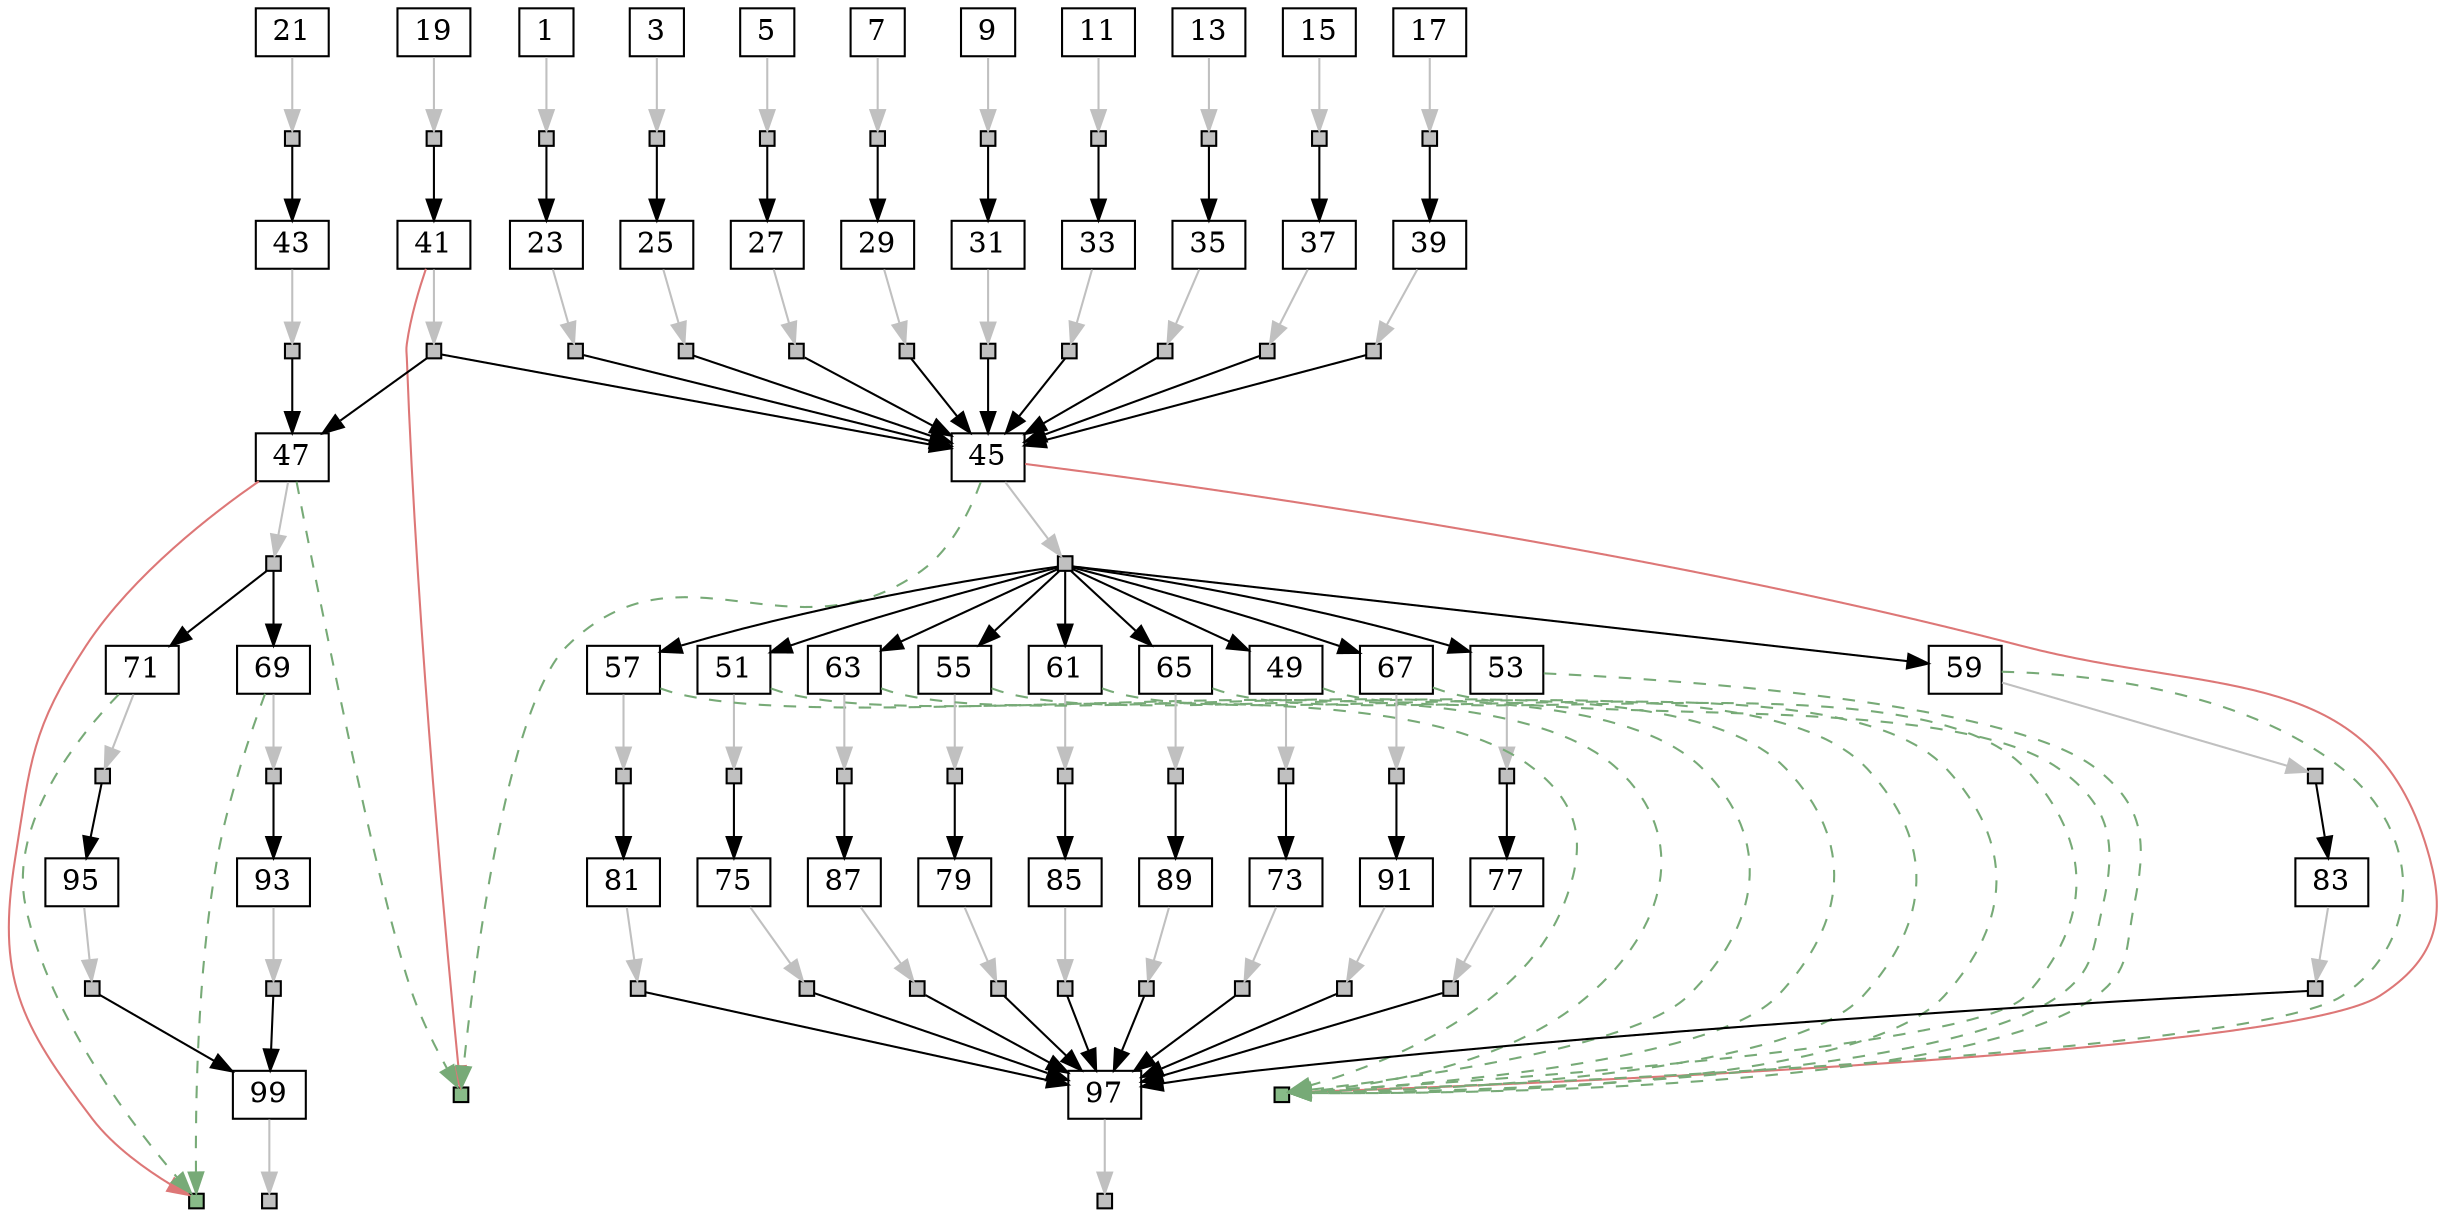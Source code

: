 strict digraph  {
	node [label="\N"];
	1	 [height=0,
		shape=rect,
		size=19.3,
		width=0];
	2	 [fillcolor=gray,
		height=0.1,
		label="",
		shape=rect,
		size=0,
		style=filled,
		width=0.1];
	1 -> 2	 [color=gray,
		size=41515668.0];
	23	 [height=0,
		shape=rect,
		size=249.87,
		width=0];
	2 -> 23	 [size=998589.0];
	3	 [height=0,
		shape=rect,
		size=17.94,
		width=0];
	4	 [fillcolor=gray,
		height=0.1,
		label="",
		shape=rect,
		size=0,
		style=filled,
		width=0.1];
	3 -> 4	 [color=gray,
		size=41479061.0];
	25	 [height=0,
		shape=rect,
		size=352.99,
		width=0];
	4 -> 25	 [size=969541.0];
	5	 [height=0,
		shape=rect,
		size=18.62,
		width=0];
	6	 [fillcolor=gray,
		height=0.1,
		label="",
		shape=rect,
		size=0,
		style=filled,
		width=0.1];
	5 -> 6	 [color=gray,
		size=41477716.0];
	27	 [height=0,
		shape=rect,
		size=296.43,
		width=0];
	6 -> 27	 [size=975915.0];
	7	 [height=0,
		shape=rect,
		size=17.4,
		width=0];
	8	 [fillcolor=gray,
		height=0.1,
		label="",
		shape=rect,
		size=0,
		style=filled,
		width=0.1];
	7 -> 8	 [color=gray,
		size=41472857.0];
	29	 [height=0,
		shape=rect,
		size=324.13,
		width=0];
	8 -> 29	 [size=967673.0];
	9	 [height=0,
		shape=rect,
		size=18.2,
		width=0];
	10	 [fillcolor=gray,
		height=0.1,
		label="",
		shape=rect,
		size=0,
		style=filled,
		width=0.1];
	9 -> 10	 [color=gray,
		size=41437987.0];
	31	 [height=0,
		shape=rect,
		size=511.42,
		width=0];
	10 -> 31	 [size=979872.0];
	11	 [height=0,
		shape=rect,
		size=18.0,
		width=0];
	12	 [fillcolor=gray,
		height=0.1,
		label="",
		shape=rect,
		size=0,
		style=filled,
		width=0.1];
	11 -> 12	 [color=gray,
		size=41532689.0];
	33	 [height=0,
		shape=rect,
		size=289.46,
		width=0];
	12 -> 33	 [size=1020625.0];
	13	 [height=0,
		shape=rect,
		size=17.77,
		width=0];
	14	 [fillcolor=gray,
		height=0.1,
		label="",
		shape=rect,
		size=0,
		style=filled,
		width=0.1];
	13 -> 14	 [color=gray,
		size=41437684.0];
	35	 [height=0,
		shape=rect,
		size=500.78,
		width=0];
	14 -> 35	 [size=962526.0];
	15	 [height=0,
		shape=rect,
		size=18.38,
		width=0];
	16	 [fillcolor=gray,
		height=0.1,
		label="",
		shape=rect,
		size=0,
		style=filled,
		width=0.1];
	15 -> 16	 [color=gray,
		size=41461338.0];
	37	 [height=0,
		shape=rect,
		size=401.72,
		width=0];
	16 -> 37	 [size=975255.0];
	17	 [height=0,
		shape=rect,
		size=18.25,
		width=0];
	18	 [fillcolor=gray,
		height=0.1,
		label="",
		shape=rect,
		size=0,
		style=filled,
		width=0.1];
	17 -> 18	 [color=gray,
		size=41491082.0];
	39	 [height=0,
		shape=rect,
		size=548.47,
		width=0];
	18 -> 39	 [size=968966.0];
	19	 [height=0,
		shape=rect,
		size=18.11,
		width=0];
	20	 [fillcolor=gray,
		height=0.1,
		label="",
		shape=rect,
		size=0,
		style=filled,
		width=0.1];
	19 -> 20	 [color=gray,
		size=41466037.0];
	41	 [height=0,
		shape=rect,
		size=331.05,
		width=0];
	20 -> 41	 [size=972070.0];
	21	 [height=0,
		shape=rect,
		size=17.9,
		width=0];
	22	 [fillcolor=gray,
		height=0.1,
		label="",
		shape=rect,
		size=0,
		style=filled,
		width=0.1];
	21 -> 22	 [color=gray,
		size=41504134.0];
	43	 [height=0,
		shape=rect,
		size=509.84,
		width=0];
	22 -> 43	 [size=996987.0];
	24	 [fillcolor=gray,
		height=0.1,
		label="",
		shape=rect,
		size=0,
		style=filled,
		width=0.1];
	23 -> 24	 [color=gray,
		size=43380957.0];
	45	 [height=0,
		shape=rect,
		size=5.13,
		width=0];
	24 -> 45	 [size=442455.0];
	26	 [fillcolor=gray,
		height=0.1,
		label="",
		shape=rect,
		size=0,
		style=filled,
		width=0.1];
	25 -> 26	 [color=gray,
		size=43256294.0];
	26 -> 45	 [size=325351.0];
	28	 [fillcolor=gray,
		height=0.1,
		label="",
		shape=rect,
		size=0,
		style=filled,
		width=0.1];
	27 -> 28	 [color=gray,
		size=43092459.0];
	28 -> 45	 [size=169235.0];
	30	 [fillcolor=gray,
		height=0.1,
		label="",
		shape=rect,
		size=0,
		style=filled,
		width=0.1];
	29 -> 30	 [color=gray,
		size=43360043.0];
	30 -> 45	 [size=433436.0];
	32	 [fillcolor=gray,
		height=0.1,
		label="",
		shape=rect,
		size=0,
		style=filled,
		width=0.1];
	31 -> 32	 [color=gray,
		size=43146784.0];
	32 -> 45	 [size=267246.0];
	34	 [fillcolor=gray,
		height=0.1,
		label="",
		shape=rect,
		size=0,
		style=filled,
		width=0.1];
	33 -> 34	 [color=gray,
		size=43215411.0];
	34 -> 45	 [size=281924.0];
	36	 [fillcolor=gray,
		height=0.1,
		label="",
		shape=rect,
		size=0,
		style=filled,
		width=0.1];
	35 -> 36	 [color=gray,
		size=43055158.0];
	36 -> 45	 [size=158577.0];
	38	 [fillcolor=gray,
		height=0.1,
		label="",
		shape=rect,
		size=0,
		style=filled,
		width=0.1];
	37 -> 38	 [color=gray,
		size=43122428.0];
	38 -> 45	 [size=214922.0];
	40	 [fillcolor=gray,
		height=0.1,
		label="",
		shape=rect,
		size=0,
		style=filled,
		width=0.1];
	39 -> 40	 [color=gray,
		size=43117351.0];
	40 -> 45	 [size=173812.0];
	42	 [fillcolor=gray,
		height=0.1,
		label="",
		shape=rect,
		size=0,
		style=filled,
		width=0.1];
	41 -> 42	 [color=gray,
		size=43162343.0];
	101	 [fillcolor="#88bb88",
		height=0.1,
		label="",
		shape=rect,
		size=0,
		style=filled,
		width=0.1];
	41 -> 101	 [color="#dd7777",
		size=417515.0,
		weight=0];
	42 -> 45	 [size=0];
	47	 [height=0,
		shape=rect,
		size=5.26,
		width=0];
	42 -> 47	 [size=0];
	44	 [fillcolor=gray,
		height=0.1,
		label="",
		shape=rect,
		size=0,
		style=filled,
		width=0.1];
	43 -> 44	 [color=gray,
		size=43376584.0];
	44 -> 47	 [size=448014.0];
	46	 [fillcolor=gray,
		height=0.1,
		label="",
		shape=rect,
		size=0,
		style=filled,
		width=0.1];
	45 -> 46	 [color=gray,
		size=296869.0];
	45 -> 101	 [color="#77aa77",
		size=0,
		style=dashed,
		weight=0];
	102	 [fillcolor="#88bb88",
		height=0.1,
		label="",
		shape=rect,
		size=0,
		style=filled,
		width=0.1];
	45 -> 102	 [color="#dd7777",
		size=417515.0,
		weight=0];
	49	 [height=0,
		shape=rect,
		size=5.33,
		width=0];
	46 -> 49	 [size=0];
	51	 [height=0,
		shape=rect,
		size=4.9,
		width=0];
	46 -> 51	 [size=0];
	53	 [height=0,
		shape=rect,
		size=5.35,
		width=0];
	46 -> 53	 [size=0];
	55	 [height=0,
		shape=rect,
		size=4.87,
		width=0];
	46 -> 55	 [size=0];
	57	 [height=0,
		shape=rect,
		size=5.2,
		width=0];
	46 -> 57	 [size=0];
	59	 [height=0,
		shape=rect,
		size=4.88,
		width=0];
	46 -> 59	 [size=0];
	61	 [height=0,
		shape=rect,
		size=4.79,
		width=0];
	46 -> 61	 [size=0];
	63	 [height=0,
		shape=rect,
		size=5.41,
		width=0];
	46 -> 63	 [size=0];
	65	 [height=0,
		shape=rect,
		size=4.91,
		width=0];
	46 -> 65	 [size=0];
	67	 [height=0,
		shape=rect,
		size=4.96,
		width=0];
	46 -> 67	 [size=0];
	48	 [fillcolor=gray,
		height=0.1,
		label="",
		shape=rect,
		size=0,
		style=filled,
		width=0.1];
	47 -> 48	 [color=gray,
		size=274118.0];
	47 -> 101	 [color="#77aa77",
		size=0,
		style=dashed,
		weight=0];
	103	 [fillcolor="#88bb88",
		height=0.1,
		label="",
		shape=rect,
		size=0,
		style=filled,
		width=0.1];
	47 -> 103	 [color="#dd7777",
		size=417515.0,
		weight=0];
	69	 [height=0,
		shape=rect,
		size=5.31,
		width=0];
	48 -> 69	 [size=0];
	71	 [height=0,
		shape=rect,
		size=5.17,
		width=0];
	48 -> 71	 [size=0];
	50	 [fillcolor=gray,
		height=0.1,
		label="",
		shape=rect,
		size=0,
		style=filled,
		width=0.1];
	49 -> 50	 [color=gray,
		size=57964.0];
	49 -> 102	 [color="#77aa77",
		size=0,
		style=dashed,
		weight=0];
	73	 [height=0,
		shape=rect,
		size=677.77,
		width=0];
	50 -> 73	 [size=8048.0];
	52	 [fillcolor=gray,
		height=0.1,
		label="",
		shape=rect,
		size=0,
		style=filled,
		width=0.1];
	51 -> 52	 [color=gray,
		size=59860.0];
	51 -> 102	 [color="#77aa77",
		size=0,
		style=dashed,
		weight=0];
	75	 [height=0,
		shape=rect,
		size=373.02,
		width=0];
	52 -> 75	 [size=9944.0];
	54	 [fillcolor=gray,
		height=0.1,
		label="",
		shape=rect,
		size=0,
		style=filled,
		width=0.1];
	53 -> 54	 [color=gray,
		size=64028.0];
	53 -> 102	 [color="#77aa77",
		size=0,
		style=dashed,
		weight=0];
	77	 [height=0,
		shape=rect,
		size=535.64,
		width=0];
	54 -> 77	 [size=14112.0];
	56	 [fillcolor=gray,
		height=0.1,
		label="",
		shape=rect,
		size=0,
		style=filled,
		width=0.1];
	55 -> 56	 [color=gray,
		size=58320.0];
	55 -> 102	 [color="#77aa77",
		size=0,
		style=dashed,
		weight=0];
	79	 [height=0,
		shape=rect,
		size=400.78,
		width=0];
	56 -> 79	 [size=8404.0];
	58	 [fillcolor=gray,
		height=0.1,
		label="",
		shape=rect,
		size=0,
		style=filled,
		width=0.1];
	57 -> 58	 [color=gray,
		size=58534.0];
	57 -> 102	 [color="#77aa77",
		size=0,
		style=dashed,
		weight=0];
	81	 [height=0,
		shape=rect,
		size=571.15,
		width=0];
	58 -> 81	 [size=8618.0];
	60	 [fillcolor=gray,
		height=0.1,
		label="",
		shape=rect,
		size=0,
		style=filled,
		width=0.1];
	59 -> 60	 [color=gray,
		size=67199.0];
	59 -> 102	 [color="#77aa77",
		size=0,
		style=dashed,
		weight=0];
	83	 [height=0,
		shape=rect,
		size=615.24,
		width=0];
	60 -> 83	 [size=17283.0];
	62	 [fillcolor=gray,
		height=0.1,
		label="",
		shape=rect,
		size=0,
		style=filled,
		width=0.1];
	61 -> 62	 [color=gray,
		size=56907.0];
	61 -> 102	 [color="#77aa77",
		size=0,
		style=dashed,
		weight=0];
	85	 [height=0,
		shape=rect,
		size=589.21,
		width=0];
	62 -> 85	 [size=6991.0];
	64	 [fillcolor=gray,
		height=0.1,
		label="",
		shape=rect,
		size=0,
		style=filled,
		width=0.1];
	63 -> 64	 [color=gray,
		size=57140.0];
	63 -> 102	 [color="#77aa77",
		size=0,
		style=dashed,
		weight=0];
	87	 [height=0,
		shape=rect,
		size=384.77,
		width=0];
	64 -> 87	 [size=7224.0];
	66	 [fillcolor=gray,
		height=0.1,
		label="",
		shape=rect,
		size=0,
		style=filled,
		width=0.1];
	65 -> 66	 [color=gray,
		size=67394.0];
	65 -> 102	 [color="#77aa77",
		size=0,
		style=dashed,
		weight=0];
	89	 [height=0,
		shape=rect,
		size=271.55,
		width=0];
	66 -> 89	 [size=17478.0];
	68	 [fillcolor=gray,
		height=0.1,
		label="",
		shape=rect,
		size=0,
		style=filled,
		width=0.1];
	67 -> 68	 [color=gray,
		size=67312.0];
	67 -> 102	 [color="#77aa77",
		size=0,
		style=dashed,
		weight=0];
	91	 [height=0,
		shape=rect,
		size=454.71,
		width=0];
	68 -> 91	 [size=17396.0];
	70	 [fillcolor=gray,
		height=0.1,
		label="",
		shape=rect,
		size=0,
		style=filled,
		width=0.1];
	69 -> 70	 [color=gray,
		size=40643.0];
	69 -> 103	 [color="#77aa77",
		size=0,
		style=dashed,
		weight=0];
	93	 [height=0,
		shape=rect,
		size=546.23,
		width=0];
	70 -> 93	 [size=13478.0];
	72	 [fillcolor=gray,
		height=0.1,
		label="",
		shape=rect,
		size=0,
		style=filled,
		width=0.1];
	71 -> 72	 [color=gray,
		size=38153.0];
	71 -> 103	 [color="#77aa77",
		size=0,
		style=dashed,
		weight=0];
	95	 [height=0,
		shape=rect,
		size=254.94,
		width=0];
	72 -> 95	 [size=10988.0];
	74	 [fillcolor=gray,
		height=0.1,
		label="",
		shape=rect,
		size=0,
		style=filled,
		width=0.1];
	73 -> 74	 [color=gray,
		size=43166665.0];
	97	 [height=0,
		shape=rect,
		size=4.91,
		width=0];
	74 -> 97	 [size=228163.0];
	76	 [fillcolor=gray,
		height=0.1,
		label="",
		shape=rect,
		size=0,
		style=filled,
		width=0.1];
	75 -> 76	 [color=gray,
		size=43297544.0];
	76 -> 97	 [size=366601.0];
	78	 [fillcolor=gray,
		height=0.1,
		label="",
		shape=rect,
		size=0,
		style=filled,
		width=0.1];
	77 -> 78	 [color=gray,
		size=43388183.0];
	78 -> 97	 [size=464959.0];
	80	 [fillcolor=gray,
		height=0.1,
		label="",
		shape=rect,
		size=0,
		style=filled,
		width=0.1];
	79 -> 80	 [color=gray,
		size=43178826.0];
	80 -> 97	 [size=252219.0];
	82	 [fillcolor=gray,
		height=0.1,
		label="",
		shape=rect,
		size=0,
		style=filled,
		width=0.1];
	81 -> 82	 [color=gray,
		size=43327417.0];
	82 -> 97	 [size=447879.0];
	84	 [fillcolor=gray,
		height=0.1,
		label="",
		shape=rect,
		size=0,
		style=filled,
		width=0.1];
	83 -> 84	 [color=gray,
		size=43168237.0];
	84 -> 97	 [size=234750.0];
	86	 [fillcolor=gray,
		height=0.1,
		label="",
		shape=rect,
		size=0,
		style=filled,
		width=0.1];
	85 -> 86	 [color=gray,
		size=43257175.0];
	86 -> 97	 [size=360594.0];
	88	 [fillcolor=gray,
		height=0.1,
		label="",
		shape=rect,
		size=0,
		style=filled,
		width=0.1];
	87 -> 88	 [color=gray,
		size=43299344.0];
	88 -> 97	 [size=391838.0];
	90	 [fillcolor=gray,
		height=0.1,
		label="",
		shape=rect,
		size=0,
		style=filled,
		width=0.1];
	89 -> 90	 [color=gray,
		size=43316427.0];
	90 -> 97	 [size=372888.0];
	92	 [fillcolor=gray,
		height=0.1,
		label="",
		shape=rect,
		size=0,
		style=filled,
		width=0.1];
	91 -> 92	 [color=gray,
		size=43182639.0];
	92 -> 97	 [size=267249.0];
	94	 [fillcolor=gray,
		height=0.1,
		label="",
		shape=rect,
		size=0,
		style=filled,
		width=0.1];
	93 -> 94	 [color=gray,
		size=43142578.0];
	99	 [height=0,
		shape=rect,
		size=5.64,
		width=0];
	94 -> 99	 [size=214008.0];
	96	 [fillcolor=gray,
		height=0.1,
		label="",
		shape=rect,
		size=0,
		style=filled,
		width=0.1];
	95 -> 96	 [color=gray,
		size=43316572.0];
	96 -> 99	 [size=417515.0];
	98	 [fillcolor=gray,
		height=0.1,
		label="",
		shape=rect,
		size=0,
		style=filled,
		width=0.1];
	97 -> 98	 [color=gray,
		size=29727.0];
	100	 [fillcolor=gray,
		height=0.1,
		label="",
		shape=rect,
		size=0,
		style=filled,
		width=0.1];
	99 -> 100	 [color=gray,
		size=40378.0];
}
